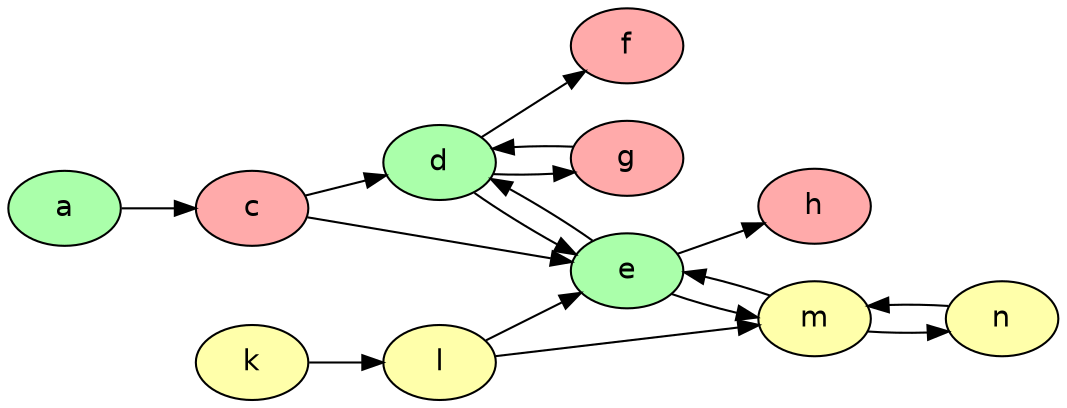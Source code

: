 digraph G {
  rankdir="LR"
  node [shape=oval style=filled fontname=Helvetica fontsize=14]
  node [fillcolor="#AAFFAA" fontcolor="#000000"] a d e;
  node [fillcolor="#FFAAAA" fontcolor="#000000"] c f g h;
  node [fillcolor="#FFFFAA" fontcolor="#000000"] k l m n;
    "a" -> "c"[dir=forward];
    "k" -> "l"[dir=forward];
    "c" -> "d"[dir=forward];
    "c" -> "e"[dir=forward];
    "l" -> "e"[dir=forward];
    "l" -> "m"[dir=forward];
    "d" -> "e"[dir=forward];
    "e" -> "d"[dir=forward];
    "e" -> "m"[dir=forward];
    "m" -> "e"[dir=forward];
    "d" -> "f"[dir=forward];
    "d" -> "g"[dir=forward];
    "g" -> "d"[dir=forward];
    "e" -> "h"[dir=forward];
    "m" -> "n"[dir=forward];
    "n" -> "m"[dir=forward];
}
